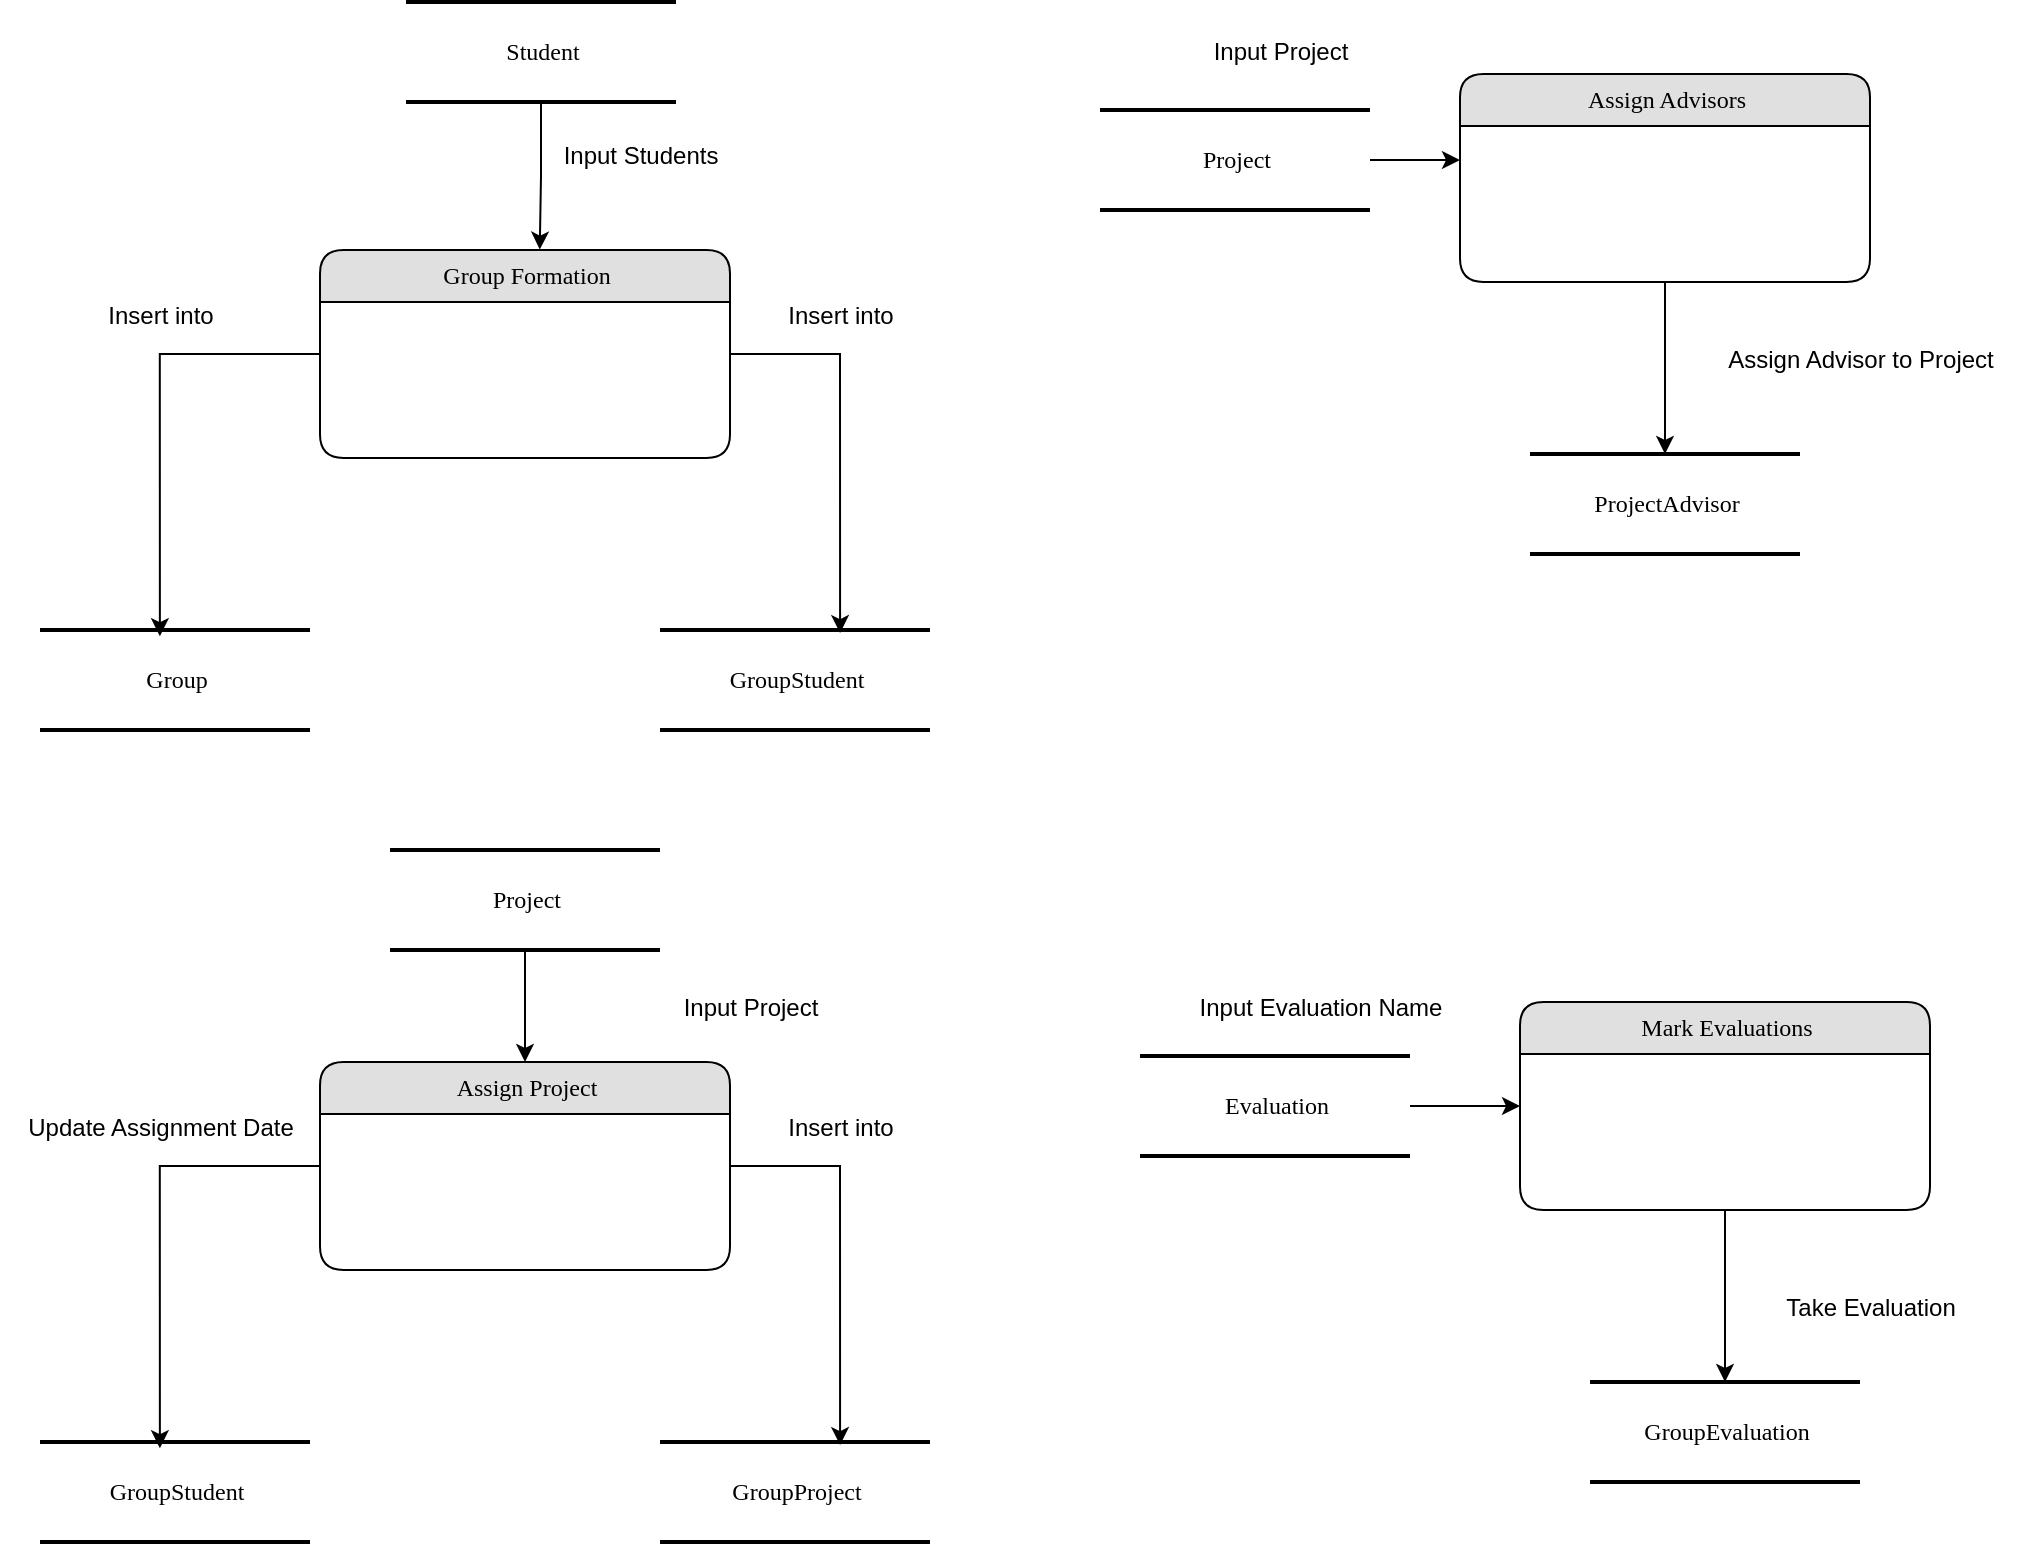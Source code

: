 <mxfile version="24.0.2" type="device">
  <diagram name="Page-1" id="5d7acffa-a066-3a61-03fe-96351882024d">
    <mxGraphModel dx="-176" dy="534" grid="1" gridSize="10" guides="1" tooltips="1" connect="1" arrows="1" fold="1" page="1" pageScale="1" pageWidth="1100" pageHeight="850" background="#ffffff" math="0" shadow="0">
      <root>
        <mxCell id="0" />
        <mxCell id="1" parent="0" />
        <mxCell id="HuonziHca_plZ5X39_4H-44" value="Assign Project" style="swimlane;html=1;fontStyle=0;childLayout=stackLayout;horizontal=1;startSize=26;fillColor=#e0e0e0;horizontalStack=0;resizeParent=1;resizeLast=0;collapsible=1;marginBottom=0;swimlaneFillColor=#ffffff;align=center;rounded=1;shadow=0;comic=0;labelBackgroundColor=none;strokeWidth=1;fontFamily=Verdana;fontSize=12" vertex="1" parent="1">
          <mxGeometry x="1330" y="580" width="205" height="104" as="geometry">
            <mxRectangle x="995" y="190" width="200" height="30" as="alternateBounds" />
          </mxGeometry>
        </mxCell>
        <mxCell id="HuonziHca_plZ5X39_4H-48" value="GroupStudent" style="html=1;rounded=0;shadow=0;comic=0;labelBackgroundColor=none;strokeWidth=2;fontFamily=Verdana;fontSize=12;align=center;shape=mxgraph.ios7ui.horLines;" vertex="1" parent="1">
          <mxGeometry x="1190" y="770" width="135" height="50" as="geometry" />
        </mxCell>
        <mxCell id="HuonziHca_plZ5X39_4H-62" value="GroupProject" style="html=1;rounded=0;shadow=0;comic=0;labelBackgroundColor=none;strokeWidth=2;fontFamily=Verdana;fontSize=12;align=center;shape=mxgraph.ios7ui.horLines;" vertex="1" parent="1">
          <mxGeometry x="1500" y="770" width="135" height="50" as="geometry" />
        </mxCell>
        <mxCell id="HuonziHca_plZ5X39_4H-63" style="edgeStyle=orthogonalEdgeStyle;rounded=0;orthogonalLoop=1;jettySize=auto;html=1;exitX=0;exitY=0.5;exitDx=0;exitDy=0;entryX=0.444;entryY=0.062;entryDx=0;entryDy=0;entryPerimeter=0;" edge="1" parent="1" source="HuonziHca_plZ5X39_4H-44" target="HuonziHca_plZ5X39_4H-48">
          <mxGeometry relative="1" as="geometry" />
        </mxCell>
        <mxCell id="HuonziHca_plZ5X39_4H-64" style="edgeStyle=orthogonalEdgeStyle;rounded=0;orthogonalLoop=1;jettySize=auto;html=1;exitX=1;exitY=0.5;exitDx=0;exitDy=0;entryX=0.667;entryY=0.031;entryDx=0;entryDy=0;entryPerimeter=0;" edge="1" parent="1" source="HuonziHca_plZ5X39_4H-44" target="HuonziHca_plZ5X39_4H-62">
          <mxGeometry relative="1" as="geometry" />
        </mxCell>
        <mxCell id="HuonziHca_plZ5X39_4H-65" value="Insert into" style="text;html=1;align=center;verticalAlign=middle;resizable=0;points=[];autosize=1;strokeColor=none;fillColor=none;" vertex="1" parent="1">
          <mxGeometry x="1550" y="598" width="80" height="30" as="geometry" />
        </mxCell>
        <mxCell id="HuonziHca_plZ5X39_4H-66" value="Update Assignment Date" style="text;html=1;align=center;verticalAlign=middle;resizable=0;points=[];autosize=1;strokeColor=none;fillColor=none;" vertex="1" parent="1">
          <mxGeometry x="1170" y="598" width="160" height="30" as="geometry" />
        </mxCell>
        <mxCell id="HuonziHca_plZ5X39_4H-67" value="Group Formation" style="swimlane;html=1;fontStyle=0;childLayout=stackLayout;horizontal=1;startSize=26;fillColor=#e0e0e0;horizontalStack=0;resizeParent=1;resizeLast=0;collapsible=1;marginBottom=0;swimlaneFillColor=#ffffff;align=center;rounded=1;shadow=0;comic=0;labelBackgroundColor=none;strokeWidth=1;fontFamily=Verdana;fontSize=12" vertex="1" parent="1">
          <mxGeometry x="1330" y="174" width="205" height="104" as="geometry">
            <mxRectangle x="995" y="190" width="200" height="30" as="alternateBounds" />
          </mxGeometry>
        </mxCell>
        <mxCell id="HuonziHca_plZ5X39_4H-68" value="Group" style="html=1;rounded=0;shadow=0;comic=0;labelBackgroundColor=none;strokeWidth=2;fontFamily=Verdana;fontSize=12;align=center;shape=mxgraph.ios7ui.horLines;" vertex="1" parent="1">
          <mxGeometry x="1190" y="364" width="135" height="50" as="geometry" />
        </mxCell>
        <mxCell id="HuonziHca_plZ5X39_4H-69" value="GroupStudent" style="html=1;rounded=0;shadow=0;comic=0;labelBackgroundColor=none;strokeWidth=2;fontFamily=Verdana;fontSize=12;align=center;shape=mxgraph.ios7ui.horLines;" vertex="1" parent="1">
          <mxGeometry x="1500" y="364" width="135" height="50" as="geometry" />
        </mxCell>
        <mxCell id="HuonziHca_plZ5X39_4H-70" style="edgeStyle=orthogonalEdgeStyle;rounded=0;orthogonalLoop=1;jettySize=auto;html=1;exitX=0;exitY=0.5;exitDx=0;exitDy=0;entryX=0.444;entryY=0.062;entryDx=0;entryDy=0;entryPerimeter=0;" edge="1" parent="1" source="HuonziHca_plZ5X39_4H-67" target="HuonziHca_plZ5X39_4H-68">
          <mxGeometry relative="1" as="geometry" />
        </mxCell>
        <mxCell id="HuonziHca_plZ5X39_4H-71" style="edgeStyle=orthogonalEdgeStyle;rounded=0;orthogonalLoop=1;jettySize=auto;html=1;exitX=1;exitY=0.5;exitDx=0;exitDy=0;entryX=0.667;entryY=0.031;entryDx=0;entryDy=0;entryPerimeter=0;" edge="1" parent="1" source="HuonziHca_plZ5X39_4H-67" target="HuonziHca_plZ5X39_4H-69">
          <mxGeometry relative="1" as="geometry" />
        </mxCell>
        <mxCell id="HuonziHca_plZ5X39_4H-72" value="Insert into" style="text;html=1;align=center;verticalAlign=middle;resizable=0;points=[];autosize=1;strokeColor=none;fillColor=none;" vertex="1" parent="1">
          <mxGeometry x="1550" y="192" width="80" height="30" as="geometry" />
        </mxCell>
        <mxCell id="HuonziHca_plZ5X39_4H-73" value="Insert into" style="text;html=1;align=center;verticalAlign=middle;resizable=0;points=[];autosize=1;strokeColor=none;fillColor=none;" vertex="1" parent="1">
          <mxGeometry x="1210" y="192" width="80" height="30" as="geometry" />
        </mxCell>
        <mxCell id="HuonziHca_plZ5X39_4H-81" style="edgeStyle=orthogonalEdgeStyle;rounded=0;orthogonalLoop=1;jettySize=auto;html=1;exitX=0.5;exitY=1;exitDx=0;exitDy=0;" edge="1" parent="1" source="HuonziHca_plZ5X39_4H-74" target="HuonziHca_plZ5X39_4H-76">
          <mxGeometry relative="1" as="geometry" />
        </mxCell>
        <mxCell id="HuonziHca_plZ5X39_4H-74" value="Assign Advisors" style="swimlane;html=1;fontStyle=0;childLayout=stackLayout;horizontal=1;startSize=26;fillColor=#e0e0e0;horizontalStack=0;resizeParent=1;resizeLast=0;collapsible=1;marginBottom=0;swimlaneFillColor=#ffffff;align=center;rounded=1;shadow=0;comic=0;labelBackgroundColor=none;strokeWidth=1;fontFamily=Verdana;fontSize=12" vertex="1" parent="1">
          <mxGeometry x="1900" y="86" width="205" height="104" as="geometry">
            <mxRectangle x="995" y="190" width="200" height="30" as="alternateBounds" />
          </mxGeometry>
        </mxCell>
        <mxCell id="HuonziHca_plZ5X39_4H-76" value="ProjectAdvisor" style="html=1;rounded=0;shadow=0;comic=0;labelBackgroundColor=none;strokeWidth=2;fontFamily=Verdana;fontSize=12;align=center;shape=mxgraph.ios7ui.horLines;" vertex="1" parent="1">
          <mxGeometry x="1935" y="276" width="135" height="50" as="geometry" />
        </mxCell>
        <mxCell id="HuonziHca_plZ5X39_4H-82" style="edgeStyle=orthogonalEdgeStyle;rounded=0;orthogonalLoop=1;jettySize=auto;html=1;exitX=0.5;exitY=1;exitDx=0;exitDy=0;" edge="1" parent="1" source="HuonziHca_plZ5X39_4H-83" target="HuonziHca_plZ5X39_4H-84">
          <mxGeometry relative="1" as="geometry" />
        </mxCell>
        <mxCell id="HuonziHca_plZ5X39_4H-83" value="Mark Evaluations" style="swimlane;html=1;fontStyle=0;childLayout=stackLayout;horizontal=1;startSize=26;fillColor=#e0e0e0;horizontalStack=0;resizeParent=1;resizeLast=0;collapsible=1;marginBottom=0;swimlaneFillColor=#ffffff;align=center;rounded=1;shadow=0;comic=0;labelBackgroundColor=none;strokeWidth=1;fontFamily=Verdana;fontSize=12" vertex="1" parent="1">
          <mxGeometry x="1930" y="550" width="205" height="104" as="geometry">
            <mxRectangle x="995" y="190" width="200" height="30" as="alternateBounds" />
          </mxGeometry>
        </mxCell>
        <mxCell id="HuonziHca_plZ5X39_4H-84" value="GroupEvaluation" style="html=1;rounded=0;shadow=0;comic=0;labelBackgroundColor=none;strokeWidth=2;fontFamily=Verdana;fontSize=12;align=center;shape=mxgraph.ios7ui.horLines;" vertex="1" parent="1">
          <mxGeometry x="1965" y="740" width="135" height="50" as="geometry" />
        </mxCell>
        <mxCell id="HuonziHca_plZ5X39_4H-86" style="edgeStyle=orthogonalEdgeStyle;rounded=0;orthogonalLoop=1;jettySize=auto;html=1;entryX=0;entryY=0.5;entryDx=0;entryDy=0;" edge="1" parent="1" source="HuonziHca_plZ5X39_4H-85" target="HuonziHca_plZ5X39_4H-83">
          <mxGeometry relative="1" as="geometry" />
        </mxCell>
        <mxCell id="HuonziHca_plZ5X39_4H-85" value="Evaluation" style="html=1;rounded=0;shadow=0;comic=0;labelBackgroundColor=none;strokeWidth=2;fontFamily=Verdana;fontSize=12;align=center;shape=mxgraph.ios7ui.horLines;" vertex="1" parent="1">
          <mxGeometry x="1740" y="577" width="135" height="50" as="geometry" />
        </mxCell>
        <mxCell id="HuonziHca_plZ5X39_4H-87" value="Input Evaluation Name" style="text;html=1;align=center;verticalAlign=middle;resizable=0;points=[];autosize=1;strokeColor=none;fillColor=none;" vertex="1" parent="1">
          <mxGeometry x="1760" y="538" width="140" height="30" as="geometry" />
        </mxCell>
        <mxCell id="HuonziHca_plZ5X39_4H-88" value="Take Evaluation" style="text;html=1;align=center;verticalAlign=middle;resizable=0;points=[];autosize=1;strokeColor=none;fillColor=none;" vertex="1" parent="1">
          <mxGeometry x="2050" y="688" width="110" height="30" as="geometry" />
        </mxCell>
        <mxCell id="HuonziHca_plZ5X39_4H-89" value="Assign Advisor to Project" style="text;html=1;align=center;verticalAlign=middle;resizable=0;points=[];autosize=1;strokeColor=none;fillColor=none;" vertex="1" parent="1">
          <mxGeometry x="2020" y="214" width="160" height="30" as="geometry" />
        </mxCell>
        <mxCell id="HuonziHca_plZ5X39_4H-91" style="edgeStyle=orthogonalEdgeStyle;rounded=0;orthogonalLoop=1;jettySize=auto;html=1;" edge="1" parent="1" source="HuonziHca_plZ5X39_4H-90">
          <mxGeometry relative="1" as="geometry">
            <mxPoint x="1900" y="129" as="targetPoint" />
          </mxGeometry>
        </mxCell>
        <mxCell id="HuonziHca_plZ5X39_4H-90" value="Project" style="html=1;rounded=0;shadow=0;comic=0;labelBackgroundColor=none;strokeWidth=2;fontFamily=Verdana;fontSize=12;align=center;shape=mxgraph.ios7ui.horLines;" vertex="1" parent="1">
          <mxGeometry x="1720" y="104" width="135" height="50" as="geometry" />
        </mxCell>
        <mxCell id="HuonziHca_plZ5X39_4H-92" value="Input Project" style="text;html=1;align=center;verticalAlign=middle;resizable=0;points=[];autosize=1;strokeColor=none;fillColor=none;" vertex="1" parent="1">
          <mxGeometry x="1765" y="60" width="90" height="30" as="geometry" />
        </mxCell>
        <mxCell id="HuonziHca_plZ5X39_4H-93" value="Student" style="html=1;rounded=0;shadow=0;comic=0;labelBackgroundColor=none;strokeWidth=2;fontFamily=Verdana;fontSize=12;align=center;shape=mxgraph.ios7ui.horLines;" vertex="1" parent="1">
          <mxGeometry x="1373" y="50" width="135" height="50" as="geometry" />
        </mxCell>
        <mxCell id="HuonziHca_plZ5X39_4H-94" style="edgeStyle=orthogonalEdgeStyle;rounded=0;orthogonalLoop=1;jettySize=auto;html=1;entryX=0.536;entryY=-0.002;entryDx=0;entryDy=0;entryPerimeter=0;" edge="1" parent="1" source="HuonziHca_plZ5X39_4H-93" target="HuonziHca_plZ5X39_4H-67">
          <mxGeometry relative="1" as="geometry" />
        </mxCell>
        <mxCell id="HuonziHca_plZ5X39_4H-95" value="Input Students" style="text;html=1;align=center;verticalAlign=middle;resizable=0;points=[];autosize=1;strokeColor=none;fillColor=none;" vertex="1" parent="1">
          <mxGeometry x="1440" y="112" width="100" height="30" as="geometry" />
        </mxCell>
        <mxCell id="HuonziHca_plZ5X39_4H-98" style="edgeStyle=orthogonalEdgeStyle;rounded=0;orthogonalLoop=1;jettySize=auto;html=1;entryX=0.5;entryY=0;entryDx=0;entryDy=0;" edge="1" parent="1" source="HuonziHca_plZ5X39_4H-96" target="HuonziHca_plZ5X39_4H-44">
          <mxGeometry relative="1" as="geometry" />
        </mxCell>
        <mxCell id="HuonziHca_plZ5X39_4H-96" value="Project" style="html=1;rounded=0;shadow=0;comic=0;labelBackgroundColor=none;strokeWidth=2;fontFamily=Verdana;fontSize=12;align=center;shape=mxgraph.ios7ui.horLines;" vertex="1" parent="1">
          <mxGeometry x="1365" y="474" width="135" height="50" as="geometry" />
        </mxCell>
        <mxCell id="HuonziHca_plZ5X39_4H-97" value="Input Project" style="text;html=1;align=center;verticalAlign=middle;resizable=0;points=[];autosize=1;strokeColor=none;fillColor=none;" vertex="1" parent="1">
          <mxGeometry x="1500" y="538" width="90" height="30" as="geometry" />
        </mxCell>
      </root>
    </mxGraphModel>
  </diagram>
</mxfile>
